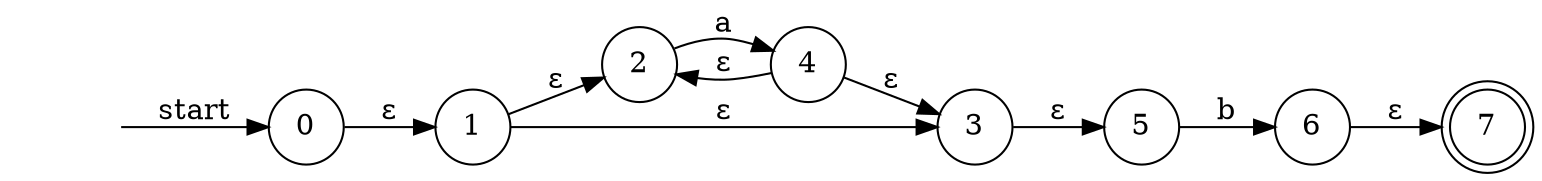 digraph NFA {
	graph [rankdir=LR]
	0 [shape=circle]
	1 [shape=circle]
	0 -> 1 [label="ε"]
	2 [shape=circle]
	1 -> 2 [label="ε"]
	3 [shape=circle]
	1 -> 3 [label="ε"]
	4 [shape=circle]
	2 -> 4 [label=a]
	5 [shape=circle]
	3 -> 5 [label="ε"]
	4 -> 3 [label="ε"]
	4 -> 2 [label="ε"]
	6 [shape=circle]
	5 -> 6 [label=b]
	7 [shape=circle]
	6 -> 7 [label="ε"]
	7 [shape=doublecircle]
	"" [shape=none]
	"" -> 0 [label=start]
}
